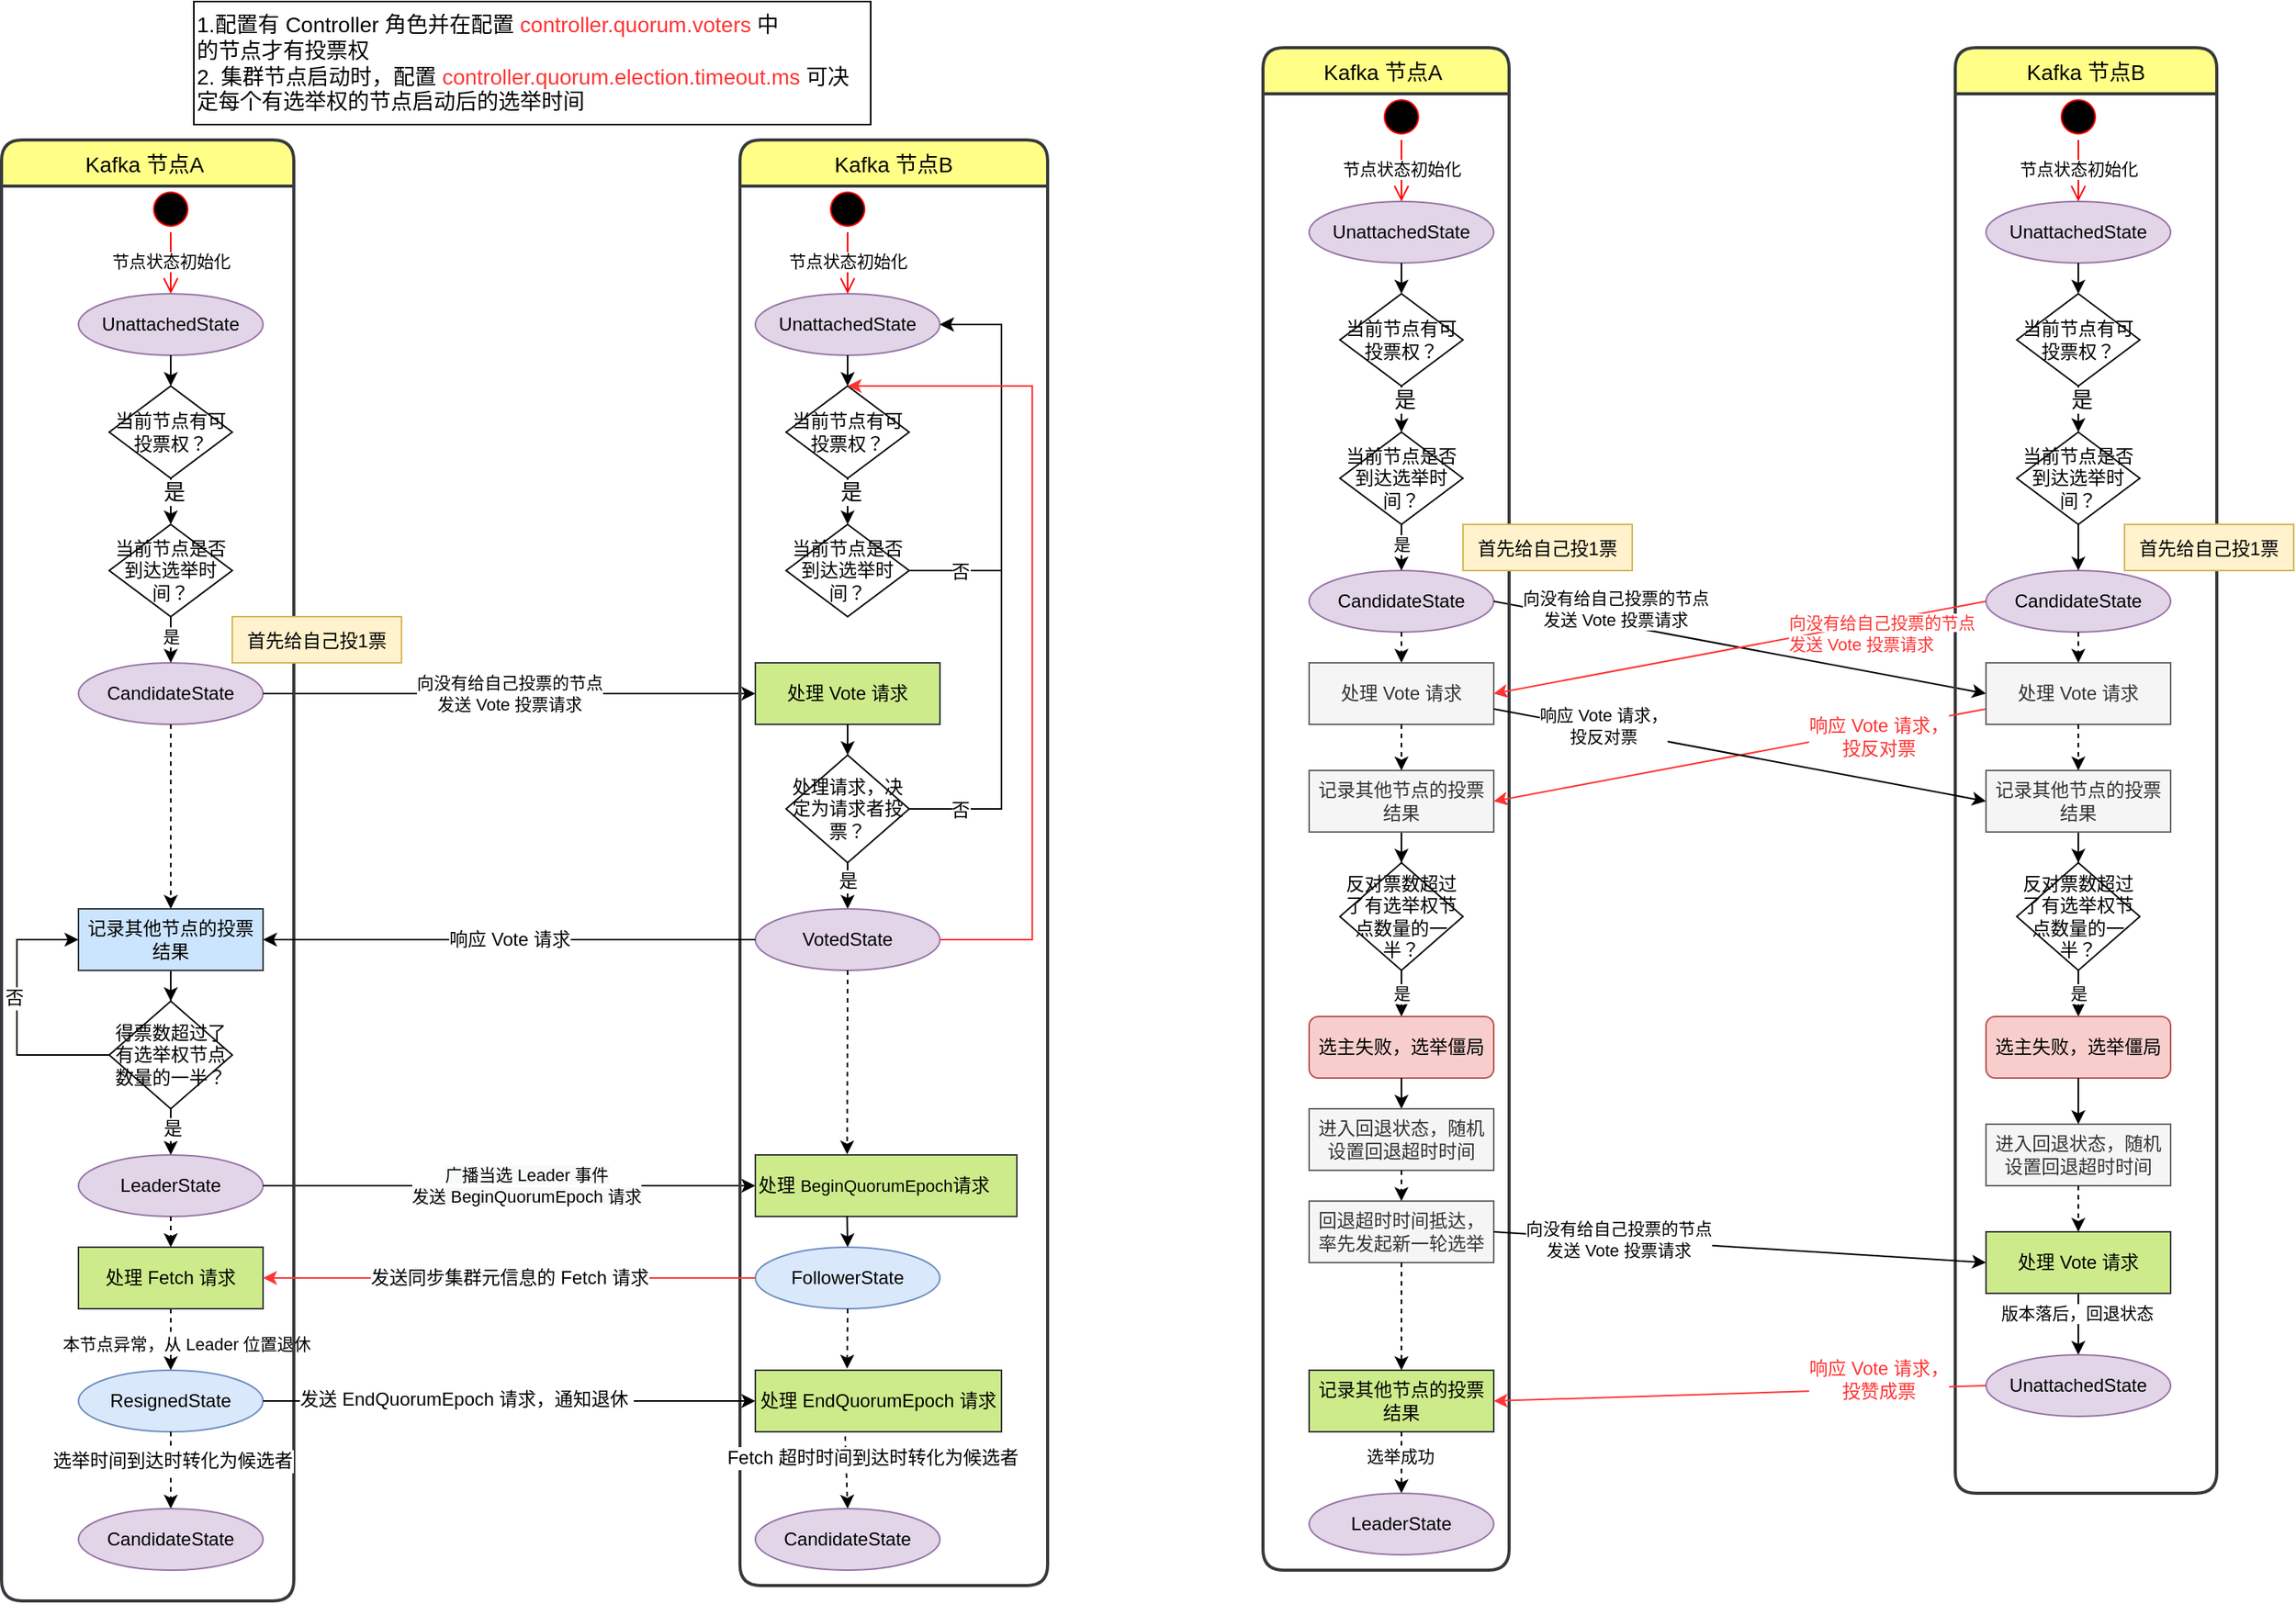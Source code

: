 <mxfile version="16.2.2" type="device"><diagram id="QY-BEr07iG2nazsXIPME" name="Page-1"><mxGraphModel dx="1261" dy="743" grid="1" gridSize="10" guides="1" tooltips="1" connect="1" arrows="1" fold="1" page="1" pageScale="1" pageWidth="850" pageHeight="1100" math="0" shadow="0"><root><mxCell id="0"/><mxCell id="1" parent="0"/><mxCell id="y7XaZ067I-FkFb02WVT1-1" value="UnattachedState" style="ellipse;whiteSpace=wrap;html=1;fillColor=#e1d5e7;strokeColor=#9673a6;" vertex="1" parent="1"><mxGeometry x="160" y="240" width="120" height="40" as="geometry"/></mxCell><mxCell id="y7XaZ067I-FkFb02WVT1-2" value="CandidateState&lt;br&gt;" style="ellipse;whiteSpace=wrap;html=1;fillColor=#e1d5e7;strokeColor=#9673a6;" vertex="1" parent="1"><mxGeometry x="160" y="480" width="120" height="40" as="geometry"/></mxCell><mxCell id="y7XaZ067I-FkFb02WVT1-4" value="当前节点有可投票权？" style="rhombus;whiteSpace=wrap;html=1;" vertex="1" parent="1"><mxGeometry x="180" y="300" width="80" height="60" as="geometry"/></mxCell><mxCell id="y7XaZ067I-FkFb02WVT1-5" value="" style="endArrow=classic;html=1;rounded=0;exitX=0.5;exitY=1;exitDx=0;exitDy=0;entryX=0.5;entryY=0;entryDx=0;entryDy=0;" edge="1" parent="1" source="y7XaZ067I-FkFb02WVT1-1" target="y7XaZ067I-FkFb02WVT1-4"><mxGeometry width="50" height="50" relative="1" as="geometry"><mxPoint x="280" y="410" as="sourcePoint"/><mxPoint x="225" y="320" as="targetPoint"/></mxGeometry></mxCell><mxCell id="y7XaZ067I-FkFb02WVT1-6" value="" style="endArrow=classic;html=1;rounded=0;exitX=0.5;exitY=1;exitDx=0;exitDy=0;entryX=0.5;entryY=0;entryDx=0;entryDy=0;" edge="1" parent="1" source="y7XaZ067I-FkFb02WVT1-42" target="y7XaZ067I-FkFb02WVT1-2"><mxGeometry width="50" height="50" relative="1" as="geometry"><mxPoint x="240" y="460" as="sourcePoint"/><mxPoint x="210" y="550" as="targetPoint"/></mxGeometry></mxCell><mxCell id="y7XaZ067I-FkFb02WVT1-7" value="是" style="edgeLabel;html=1;align=center;verticalAlign=middle;resizable=0;points=[];" vertex="1" connectable="0" parent="y7XaZ067I-FkFb02WVT1-6"><mxGeometry x="-0.12" y="4" relative="1" as="geometry"><mxPoint x="-4" as="offset"/></mxGeometry></mxCell><mxCell id="y7XaZ067I-FkFb02WVT1-13" value="向没有给自己投票的节点&lt;br&gt;发送 Vote 投票请求" style="endArrow=classic;html=1;rounded=0;exitX=1;exitY=0.5;exitDx=0;exitDy=0;entryX=0;entryY=0.5;entryDx=0;entryDy=0;" edge="1" parent="1" source="y7XaZ067I-FkFb02WVT1-2" target="y7XaZ067I-FkFb02WVT1-47"><mxGeometry width="50" height="50" relative="1" as="geometry"><mxPoint x="390" y="620" as="sourcePoint"/><mxPoint x="560" y="500" as="targetPoint"/></mxGeometry></mxCell><mxCell id="y7XaZ067I-FkFb02WVT1-22" value="" style="edgeStyle=orthogonalEdgeStyle;rounded=0;orthogonalLoop=1;jettySize=auto;html=1;" edge="1" parent="1" source="y7XaZ067I-FkFb02WVT1-15" target="y7XaZ067I-FkFb02WVT1-21"><mxGeometry relative="1" as="geometry"/></mxCell><mxCell id="y7XaZ067I-FkFb02WVT1-15" value="记录其他节点的投票结果" style="whiteSpace=wrap;html=1;fillColor=#cce5ff;strokeColor=#36393d;" vertex="1" parent="1"><mxGeometry x="160" y="640" width="120" height="40" as="geometry"/></mxCell><mxCell id="y7XaZ067I-FkFb02WVT1-20" value="处理请求，决定为请求者投票？" style="rhombus;whiteSpace=wrap;html=1;" vertex="1" parent="1"><mxGeometry x="620" y="540" width="80" height="70" as="geometry"/></mxCell><mxCell id="y7XaZ067I-FkFb02WVT1-24" value="" style="edgeStyle=orthogonalEdgeStyle;rounded=0;orthogonalLoop=1;jettySize=auto;html=1;" edge="1" parent="1" source="y7XaZ067I-FkFb02WVT1-21" target="y7XaZ067I-FkFb02WVT1-23"><mxGeometry relative="1" as="geometry"/></mxCell><mxCell id="y7XaZ067I-FkFb02WVT1-87" value="是" style="edgeLabel;html=1;align=center;verticalAlign=middle;resizable=0;points=[];fontSize=12;fontColor=#000000;" vertex="1" connectable="0" parent="y7XaZ067I-FkFb02WVT1-24"><mxGeometry x="-0.483" y="1" relative="1" as="geometry"><mxPoint as="offset"/></mxGeometry></mxCell><mxCell id="y7XaZ067I-FkFb02WVT1-21" value="得票数超过了有选举权节点数量的一半？" style="rhombus;whiteSpace=wrap;html=1;" vertex="1" parent="1"><mxGeometry x="180" y="700" width="80" height="70" as="geometry"/></mxCell><mxCell id="y7XaZ067I-FkFb02WVT1-23" value="LeaderState" style="ellipse;whiteSpace=wrap;html=1;fillColor=#e1d5e7;strokeColor=#9673a6;" vertex="1" parent="1"><mxGeometry x="160" y="800" width="120" height="40" as="geometry"/></mxCell><mxCell id="y7XaZ067I-FkFb02WVT1-28" value="" style="endArrow=classic;html=1;rounded=0;exitX=0.5;exitY=1;exitDx=0;exitDy=0;" edge="1" parent="1" source="y7XaZ067I-FkFb02WVT1-20" target="y7XaZ067I-FkFb02WVT1-29"><mxGeometry width="50" height="50" relative="1" as="geometry"><mxPoint x="560" y="760" as="sourcePoint"/><mxPoint x="615" y="670" as="targetPoint"/></mxGeometry></mxCell><mxCell id="y7XaZ067I-FkFb02WVT1-76" value="是" style="edgeLabel;html=1;align=center;verticalAlign=middle;resizable=0;points=[];fontSize=12;fontColor=#000000;" vertex="1" connectable="0" parent="y7XaZ067I-FkFb02WVT1-28"><mxGeometry x="-0.486" y="1" relative="1" as="geometry"><mxPoint x="-1" y="4" as="offset"/></mxGeometry></mxCell><mxCell id="y7XaZ067I-FkFb02WVT1-29" value="VotedState" style="ellipse;whiteSpace=wrap;html=1;fillColor=#e1d5e7;strokeColor=#9673a6;" vertex="1" parent="1"><mxGeometry x="600" y="640" width="120" height="40" as="geometry"/></mxCell><mxCell id="y7XaZ067I-FkFb02WVT1-30" value="" style="endArrow=classic;html=1;rounded=0;exitX=1;exitY=0.5;exitDx=0;exitDy=0;entryX=0;entryY=0.5;entryDx=0;entryDy=0;" edge="1" parent="1" source="y7XaZ067I-FkFb02WVT1-23" target="y7XaZ067I-FkFb02WVT1-83"><mxGeometry width="50" height="50" relative="1" as="geometry"><mxPoint x="430" y="870" as="sourcePoint"/><mxPoint x="570" y="820" as="targetPoint"/></mxGeometry></mxCell><mxCell id="y7XaZ067I-FkFb02WVT1-31" value="&lt;span style=&quot;background-color: rgb(248 , 249 , 250)&quot;&gt;广播当选 Leader 事件&lt;br&gt;发送 BeginQuorumEpoch 请求&lt;br&gt;&lt;/span&gt;" style="edgeLabel;html=1;align=center;verticalAlign=middle;resizable=0;points=[];" vertex="1" connectable="0" parent="y7XaZ067I-FkFb02WVT1-30"><mxGeometry x="0.183" y="-1" relative="1" as="geometry"><mxPoint x="-19" y="-1" as="offset"/></mxGeometry></mxCell><mxCell id="y7XaZ067I-FkFb02WVT1-32" value="FollowerState" style="ellipse;whiteSpace=wrap;html=1;fillColor=#dae8fc;strokeColor=#6c8ebf;" vertex="1" parent="1"><mxGeometry x="600" y="860" width="120" height="40" as="geometry"/></mxCell><mxCell id="y7XaZ067I-FkFb02WVT1-33" value="本节点异常，从 Leader 位置退休" style="endArrow=classic;html=1;rounded=0;entryX=0.5;entryY=0;entryDx=0;entryDy=0;exitX=0.5;exitY=1;exitDx=0;exitDy=0;dashed=1;" edge="1" parent="1" source="y7XaZ067I-FkFb02WVT1-86" target="y7XaZ067I-FkFb02WVT1-34"><mxGeometry x="0.143" y="10" width="50" height="50" relative="1" as="geometry"><mxPoint x="210" y="1020" as="sourcePoint"/><mxPoint x="194" y="1020" as="targetPoint"/><mxPoint as="offset"/></mxGeometry></mxCell><mxCell id="y7XaZ067I-FkFb02WVT1-34" value="ResignedState" style="ellipse;whiteSpace=wrap;html=1;fillColor=#dae8fc;strokeColor=#6c8ebf;" vertex="1" parent="1"><mxGeometry x="160" y="940" width="120" height="40" as="geometry"/></mxCell><mxCell id="y7XaZ067I-FkFb02WVT1-35" value="&lt;div&gt;&lt;span style=&quot;font-size: 14px&quot;&gt;1.&lt;/span&gt;&lt;span style=&quot;font-size: 14px&quot;&gt;配置有 Controller 角色并在配置&lt;font color=&quot;#ff3333&quot;&gt;&amp;nbsp;&lt;/font&gt;&lt;/span&gt;&lt;span style=&quot;font-size: 14px&quot;&gt;&lt;font color=&quot;#ff3333&quot;&gt;controller.quorum.voters&lt;/font&gt; 中&lt;/span&gt;&lt;/div&gt;&lt;font style=&quot;font-size: 14px&quot;&gt;的节点才有投票权&lt;br&gt;2. 集群节点启动时，配置&amp;nbsp;&lt;font color=&quot;#ff3333&quot; style=&quot;font-size: 14px&quot;&gt;controller.quorum.election.timeout.ms&lt;/font&gt;&amp;nbsp;可决定每个有选举权的节点启动后的选举时间&lt;/font&gt;" style="rounded=0;whiteSpace=wrap;html=1;align=left;" vertex="1" parent="1"><mxGeometry x="235" y="50" width="440" height="80" as="geometry"/></mxCell><mxCell id="y7XaZ067I-FkFb02WVT1-36" value="Kafka 节点A " style="swimlane;childLayout=stackLayout;horizontal=1;startSize=30;horizontalStack=0;rounded=1;fontSize=14;fontStyle=0;strokeWidth=2;resizeParent=0;resizeLast=1;shadow=0;dashed=0;align=center;verticalAlign=middle;fillColor=#ffff88;strokeColor=#36393d;" vertex="1" parent="1"><mxGeometry x="110" y="140" width="190" height="950" as="geometry"/></mxCell><mxCell id="y7XaZ067I-FkFb02WVT1-38" value="" style="ellipse;html=1;shape=startState;fillColor=#000000;strokeColor=#ff0000;fontColor=#FF3333;" vertex="1" parent="1"><mxGeometry x="205" y="170" width="30" height="30" as="geometry"/></mxCell><mxCell id="y7XaZ067I-FkFb02WVT1-39" value="" style="edgeStyle=orthogonalEdgeStyle;html=1;verticalAlign=bottom;endArrow=open;endSize=8;strokeColor=#ff0000;rounded=0;fontColor=#000000;entryX=0.5;entryY=0;entryDx=0;entryDy=0;" edge="1" source="y7XaZ067I-FkFb02WVT1-38" parent="1" target="y7XaZ067I-FkFb02WVT1-1"><mxGeometry relative="1" as="geometry"><mxPoint x="205" y="220" as="targetPoint"/></mxGeometry></mxCell><mxCell id="y7XaZ067I-FkFb02WVT1-40" value="&lt;font color=&quot;#000000&quot;&gt;节点状态初始化&lt;/font&gt;" style="edgeLabel;html=1;align=center;verticalAlign=middle;resizable=0;points=[];fontColor=#FF3333;" vertex="1" connectable="0" parent="y7XaZ067I-FkFb02WVT1-39"><mxGeometry x="-0.078" relative="1" as="geometry"><mxPoint as="offset"/></mxGeometry></mxCell><mxCell id="y7XaZ067I-FkFb02WVT1-42" value="当前节点是否到达选举时间？" style="rhombus;whiteSpace=wrap;html=1;" vertex="1" parent="1"><mxGeometry x="180" y="390" width="80" height="60" as="geometry"/></mxCell><mxCell id="y7XaZ067I-FkFb02WVT1-43" value="" style="endArrow=classic;html=1;rounded=0;fontSize=14;fontColor=#000000;exitX=0.5;exitY=1;exitDx=0;exitDy=0;entryX=0.5;entryY=0;entryDx=0;entryDy=0;" edge="1" parent="1" source="y7XaZ067I-FkFb02WVT1-4" target="y7XaZ067I-FkFb02WVT1-42"><mxGeometry width="50" height="50" relative="1" as="geometry"><mxPoint x="370" y="370" as="sourcePoint"/><mxPoint x="420" y="320" as="targetPoint"/></mxGeometry></mxCell><mxCell id="y7XaZ067I-FkFb02WVT1-44" value="是" style="edgeLabel;html=1;align=center;verticalAlign=middle;resizable=0;points=[];fontSize=14;fontColor=#000000;" vertex="1" connectable="0" parent="y7XaZ067I-FkFb02WVT1-43"><mxGeometry x="-0.415" y="2" relative="1" as="geometry"><mxPoint as="offset"/></mxGeometry></mxCell><mxCell id="y7XaZ067I-FkFb02WVT1-45" value="&lt;span style=&quot;font-size: 12px&quot;&gt;首先给自己投1票&lt;/span&gt;" style="rounded=0;whiteSpace=wrap;html=1;fontSize=14;fillColor=#fff2cc;strokeColor=#d6b656;" vertex="1" parent="1"><mxGeometry x="260" y="450" width="110" height="30" as="geometry"/></mxCell><mxCell id="y7XaZ067I-FkFb02WVT1-46" value="Kafka 节点B" style="swimlane;childLayout=stackLayout;horizontal=1;startSize=30;horizontalStack=0;rounded=1;fontSize=14;fontStyle=0;strokeWidth=2;resizeParent=0;resizeLast=1;shadow=0;dashed=0;align=center;verticalAlign=middle;fillColor=#ffff88;strokeColor=#36393d;" vertex="1" parent="1"><mxGeometry x="590" y="140" width="200" height="940" as="geometry"/></mxCell><mxCell id="y7XaZ067I-FkFb02WVT1-47" value="处理 Vote 请求" style="rounded=0;whiteSpace=wrap;html=1;fontSize=12;fillColor=#cdeb8b;strokeColor=#36393d;" vertex="1" parent="1"><mxGeometry x="600" y="480" width="120" height="40" as="geometry"/></mxCell><mxCell id="y7XaZ067I-FkFb02WVT1-64" value="UnattachedState" style="ellipse;whiteSpace=wrap;html=1;fillColor=#e1d5e7;strokeColor=#9673a6;" vertex="1" parent="1"><mxGeometry x="600" y="240" width="120" height="40" as="geometry"/></mxCell><mxCell id="y7XaZ067I-FkFb02WVT1-65" value="当前节点有可投票权？" style="rhombus;whiteSpace=wrap;html=1;" vertex="1" parent="1"><mxGeometry x="620" y="300" width="80" height="60" as="geometry"/></mxCell><mxCell id="y7XaZ067I-FkFb02WVT1-66" value="" style="endArrow=classic;html=1;rounded=0;exitX=0.5;exitY=1;exitDx=0;exitDy=0;entryX=0.5;entryY=0;entryDx=0;entryDy=0;" edge="1" parent="1" source="y7XaZ067I-FkFb02WVT1-64" target="y7XaZ067I-FkFb02WVT1-65"><mxGeometry width="50" height="50" relative="1" as="geometry"><mxPoint x="720" y="410" as="sourcePoint"/><mxPoint x="665" y="320" as="targetPoint"/></mxGeometry></mxCell><mxCell id="y7XaZ067I-FkFb02WVT1-67" value="" style="ellipse;html=1;shape=startState;fillColor=#000000;strokeColor=#ff0000;fontColor=#FF3333;" vertex="1" parent="1"><mxGeometry x="645" y="170" width="30" height="30" as="geometry"/></mxCell><mxCell id="y7XaZ067I-FkFb02WVT1-68" value="" style="edgeStyle=orthogonalEdgeStyle;html=1;verticalAlign=bottom;endArrow=open;endSize=8;strokeColor=#ff0000;rounded=0;fontColor=#000000;entryX=0.5;entryY=0;entryDx=0;entryDy=0;" edge="1" parent="1" source="y7XaZ067I-FkFb02WVT1-67" target="y7XaZ067I-FkFb02WVT1-64"><mxGeometry relative="1" as="geometry"><mxPoint x="645" y="220" as="targetPoint"/></mxGeometry></mxCell><mxCell id="y7XaZ067I-FkFb02WVT1-69" value="&lt;font color=&quot;#000000&quot;&gt;节点状态初始化&lt;/font&gt;" style="edgeLabel;html=1;align=center;verticalAlign=middle;resizable=0;points=[];fontColor=#FF3333;" vertex="1" connectable="0" parent="y7XaZ067I-FkFb02WVT1-68"><mxGeometry x="-0.078" relative="1" as="geometry"><mxPoint as="offset"/></mxGeometry></mxCell><mxCell id="y7XaZ067I-FkFb02WVT1-70" value="当前节点是否到达选举时间？" style="rhombus;whiteSpace=wrap;html=1;" vertex="1" parent="1"><mxGeometry x="620" y="390" width="80" height="60" as="geometry"/></mxCell><mxCell id="y7XaZ067I-FkFb02WVT1-71" value="" style="endArrow=classic;html=1;rounded=0;fontSize=14;fontColor=#000000;exitX=0.5;exitY=1;exitDx=0;exitDy=0;entryX=0.5;entryY=0;entryDx=0;entryDy=0;" edge="1" parent="1" source="y7XaZ067I-FkFb02WVT1-65" target="y7XaZ067I-FkFb02WVT1-70"><mxGeometry width="50" height="50" relative="1" as="geometry"><mxPoint x="810" y="370" as="sourcePoint"/><mxPoint x="860" y="320" as="targetPoint"/></mxGeometry></mxCell><mxCell id="y7XaZ067I-FkFb02WVT1-72" value="是" style="edgeLabel;html=1;align=center;verticalAlign=middle;resizable=0;points=[];fontSize=14;fontColor=#000000;" vertex="1" connectable="0" parent="y7XaZ067I-FkFb02WVT1-71"><mxGeometry x="-0.415" y="2" relative="1" as="geometry"><mxPoint as="offset"/></mxGeometry></mxCell><mxCell id="y7XaZ067I-FkFb02WVT1-73" value="" style="endArrow=classic;html=1;rounded=0;fontSize=12;fontColor=#000000;exitX=1;exitY=0.5;exitDx=0;exitDy=0;entryX=1;entryY=0.5;entryDx=0;entryDy=0;" edge="1" parent="1" source="y7XaZ067I-FkFb02WVT1-70" target="y7XaZ067I-FkFb02WVT1-64"><mxGeometry width="50" height="50" relative="1" as="geometry"><mxPoint x="850" y="440" as="sourcePoint"/><mxPoint x="900" y="390" as="targetPoint"/><Array as="points"><mxPoint x="760" y="420"/><mxPoint x="760" y="260"/></Array></mxGeometry></mxCell><mxCell id="y7XaZ067I-FkFb02WVT1-74" value="否" style="edgeLabel;html=1;align=center;verticalAlign=middle;resizable=0;points=[];fontSize=12;fontColor=#000000;" vertex="1" connectable="0" parent="y7XaZ067I-FkFb02WVT1-73"><mxGeometry x="-0.751" y="-1" relative="1" as="geometry"><mxPoint as="offset"/></mxGeometry></mxCell><mxCell id="y7XaZ067I-FkFb02WVT1-75" value="" style="endArrow=classic;html=1;rounded=0;fontSize=12;fontColor=#000000;exitX=0.5;exitY=1;exitDx=0;exitDy=0;entryX=0.5;entryY=0;entryDx=0;entryDy=0;" edge="1" parent="1" source="y7XaZ067I-FkFb02WVT1-47" target="y7XaZ067I-FkFb02WVT1-20"><mxGeometry width="50" height="50" relative="1" as="geometry"><mxPoint x="780" y="650" as="sourcePoint"/><mxPoint x="830" y="600" as="targetPoint"/></mxGeometry></mxCell><mxCell id="y7XaZ067I-FkFb02WVT1-77" value="" style="endArrow=classic;html=1;rounded=0;fontSize=12;fontColor=#000000;exitX=1;exitY=0.5;exitDx=0;exitDy=0;entryX=1;entryY=0.5;entryDx=0;entryDy=0;" edge="1" parent="1" source="y7XaZ067I-FkFb02WVT1-20" target="y7XaZ067I-FkFb02WVT1-64"><mxGeometry width="50" height="50" relative="1" as="geometry"><mxPoint x="770" y="620" as="sourcePoint"/><mxPoint x="820" y="570" as="targetPoint"/><Array as="points"><mxPoint x="760" y="575"/><mxPoint x="760" y="260"/></Array></mxGeometry></mxCell><mxCell id="y7XaZ067I-FkFb02WVT1-78" value="否" style="edgeLabel;html=1;align=center;verticalAlign=middle;resizable=0;points=[];fontSize=12;fontColor=#000000;" vertex="1" connectable="0" parent="y7XaZ067I-FkFb02WVT1-77"><mxGeometry x="-0.844" y="-1" relative="1" as="geometry"><mxPoint as="offset"/></mxGeometry></mxCell><mxCell id="y7XaZ067I-FkFb02WVT1-79" value="响应 Vote 请求" style="endArrow=classic;html=1;rounded=0;fontSize=12;fontColor=#000000;exitX=0;exitY=0.5;exitDx=0;exitDy=0;entryX=1;entryY=0.5;entryDx=0;entryDy=0;" edge="1" parent="1" source="y7XaZ067I-FkFb02WVT1-29" target="y7XaZ067I-FkFb02WVT1-15"><mxGeometry width="50" height="50" relative="1" as="geometry"><mxPoint x="350" y="650" as="sourcePoint"/><mxPoint x="400" y="600" as="targetPoint"/></mxGeometry></mxCell><mxCell id="y7XaZ067I-FkFb02WVT1-80" value="" style="endArrow=classic;html=1;rounded=0;fontSize=12;fontColor=#000000;exitX=0.5;exitY=1;exitDx=0;exitDy=0;entryX=0.5;entryY=0;entryDx=0;entryDy=0;dashed=1;" edge="1" parent="1" source="y7XaZ067I-FkFb02WVT1-2" target="y7XaZ067I-FkFb02WVT1-15"><mxGeometry width="50" height="50" relative="1" as="geometry"><mxPoint x="50" y="630" as="sourcePoint"/><mxPoint x="100" y="580" as="targetPoint"/></mxGeometry></mxCell><mxCell id="y7XaZ067I-FkFb02WVT1-81" value="" style="endArrow=classic;html=1;rounded=0;fontSize=12;fontColor=#000000;exitX=1;exitY=0.5;exitDx=0;exitDy=0;entryX=0.5;entryY=0;entryDx=0;entryDy=0;strokeColor=#FF3333;" edge="1" parent="1" source="y7XaZ067I-FkFb02WVT1-29" target="y7XaZ067I-FkFb02WVT1-65"><mxGeometry width="50" height="50" relative="1" as="geometry"><mxPoint x="770" y="710" as="sourcePoint"/><mxPoint x="820" y="660" as="targetPoint"/><Array as="points"><mxPoint x="780" y="660"/><mxPoint x="780" y="300"/></Array></mxGeometry></mxCell><mxCell id="y7XaZ067I-FkFb02WVT1-82" value="" style="endArrow=classic;html=1;rounded=0;fontSize=12;fontColor=#000000;strokeColor=#000000;exitX=0.5;exitY=1;exitDx=0;exitDy=0;dashed=1;entryX=0.351;entryY=-0.008;entryDx=0;entryDy=0;entryPerimeter=0;" edge="1" parent="1" source="y7XaZ067I-FkFb02WVT1-29" target="y7XaZ067I-FkFb02WVT1-83"><mxGeometry width="50" height="50" relative="1" as="geometry"><mxPoint x="810" y="800" as="sourcePoint"/><mxPoint x="660" y="790" as="targetPoint"/></mxGeometry></mxCell><mxCell id="y7XaZ067I-FkFb02WVT1-83" value="处理&amp;nbsp;&lt;span style=&quot;font-size: 11px&quot;&gt;BeginQuorumEpoch&lt;/span&gt;请求" style="rounded=0;whiteSpace=wrap;html=1;fontSize=12;fillColor=#cdeb8b;strokeColor=#36393d;align=left;" vertex="1" parent="1"><mxGeometry x="600" y="800" width="170" height="40" as="geometry"/></mxCell><mxCell id="y7XaZ067I-FkFb02WVT1-84" value="" style="endArrow=classic;html=1;rounded=0;fontSize=12;fontColor=#000000;strokeColor=#000000;exitX=0.351;exitY=0.992;exitDx=0;exitDy=0;exitPerimeter=0;" edge="1" parent="1" source="y7XaZ067I-FkFb02WVT1-83" target="y7XaZ067I-FkFb02WVT1-32"><mxGeometry width="50" height="50" relative="1" as="geometry"><mxPoint x="920" y="970" as="sourcePoint"/><mxPoint x="970" y="920" as="targetPoint"/></mxGeometry></mxCell><mxCell id="y7XaZ067I-FkFb02WVT1-86" value="处理 Fetch 请求" style="whiteSpace=wrap;html=1;fillColor=#cdeb8b;strokeColor=#36393d;" vertex="1" parent="1"><mxGeometry x="160" y="860" width="120" height="40" as="geometry"/></mxCell><mxCell id="y7XaZ067I-FkFb02WVT1-88" value="" style="endArrow=classic;html=1;rounded=0;fontSize=12;fontColor=#000000;strokeColor=#000000;exitX=0;exitY=0.5;exitDx=0;exitDy=0;entryX=0;entryY=0.5;entryDx=0;entryDy=0;" edge="1" parent="1" source="y7XaZ067I-FkFb02WVT1-21" target="y7XaZ067I-FkFb02WVT1-15"><mxGeometry width="50" height="50" relative="1" as="geometry"><mxPoint x="10" y="740" as="sourcePoint"/><mxPoint x="60" y="690" as="targetPoint"/><Array as="points"><mxPoint x="120" y="735"/><mxPoint x="120" y="660"/></Array></mxGeometry></mxCell><mxCell id="y7XaZ067I-FkFb02WVT1-89" value="否" style="edgeLabel;html=1;align=center;verticalAlign=middle;resizable=0;points=[];fontSize=12;fontColor=#000000;" vertex="1" connectable="0" parent="y7XaZ067I-FkFb02WVT1-88"><mxGeometry x="0.11" y="2" relative="1" as="geometry"><mxPoint as="offset"/></mxGeometry></mxCell><mxCell id="y7XaZ067I-FkFb02WVT1-90" value="" style="endArrow=classic;html=1;rounded=0;fontSize=12;fontColor=#000000;strokeColor=#000000;exitX=0.5;exitY=1;exitDx=0;exitDy=0;dashed=1;" edge="1" parent="1" source="y7XaZ067I-FkFb02WVT1-23" target="y7XaZ067I-FkFb02WVT1-86"><mxGeometry width="50" height="50" relative="1" as="geometry"><mxPoint x="360" y="1070" as="sourcePoint"/><mxPoint x="410" y="1020" as="targetPoint"/></mxGeometry></mxCell><mxCell id="y7XaZ067I-FkFb02WVT1-91" value="发送同步集群元信息的 Fetch 请求" style="endArrow=classic;html=1;rounded=0;fontSize=12;fontColor=#000000;strokeColor=#FF3333;exitX=0;exitY=0.5;exitDx=0;exitDy=0;entryX=1;entryY=0.5;entryDx=0;entryDy=0;" edge="1" parent="1" source="y7XaZ067I-FkFb02WVT1-32" target="y7XaZ067I-FkFb02WVT1-86"><mxGeometry width="50" height="50" relative="1" as="geometry"><mxPoint x="300" y="980" as="sourcePoint"/><mxPoint x="350" y="930" as="targetPoint"/></mxGeometry></mxCell><mxCell id="y7XaZ067I-FkFb02WVT1-92" value="" style="endArrow=classic;html=1;rounded=0;fontSize=12;fontColor=#000000;strokeColor=#000000;exitX=1;exitY=0.5;exitDx=0;exitDy=0;entryX=0;entryY=0.5;entryDx=0;entryDy=0;" edge="1" parent="1" source="y7XaZ067I-FkFb02WVT1-34" target="y7XaZ067I-FkFb02WVT1-93"><mxGeometry width="50" height="50" relative="1" as="geometry"><mxPoint x="510" y="1000" as="sourcePoint"/><mxPoint x="590" y="960" as="targetPoint"/></mxGeometry></mxCell><mxCell id="y7XaZ067I-FkFb02WVT1-94" value="发送&amp;nbsp;EndQuorumEpoch 请求，通知退休&amp;nbsp;" style="edgeLabel;html=1;align=center;verticalAlign=middle;resizable=0;points=[];fontSize=12;fontColor=#000000;" vertex="1" connectable="0" parent="y7XaZ067I-FkFb02WVT1-92"><mxGeometry x="-0.177" y="1" relative="1" as="geometry"><mxPoint as="offset"/></mxGeometry></mxCell><mxCell id="y7XaZ067I-FkFb02WVT1-93" value="处理 EndQuorumEpoch 请求" style="whiteSpace=wrap;html=1;fillColor=#cdeb8b;strokeColor=#36393d;" vertex="1" parent="1"><mxGeometry x="600" y="940" width="160" height="40" as="geometry"/></mxCell><mxCell id="y7XaZ067I-FkFb02WVT1-95" value="" style="endArrow=classic;html=1;rounded=0;fontSize=12;fontColor=#000000;strokeColor=#000000;exitX=0.5;exitY=1;exitDx=0;exitDy=0;entryX=0.373;entryY=-0.025;entryDx=0;entryDy=0;entryPerimeter=0;dashed=1;" edge="1" parent="1" source="y7XaZ067I-FkFb02WVT1-32" target="y7XaZ067I-FkFb02WVT1-93"><mxGeometry width="50" height="50" relative="1" as="geometry"><mxPoint x="820" y="980" as="sourcePoint"/><mxPoint x="870" y="930" as="targetPoint"/></mxGeometry></mxCell><mxCell id="y7XaZ067I-FkFb02WVT1-98" value="" style="endArrow=classic;html=1;rounded=0;dashed=1;fontSize=12;fontColor=#000000;strokeColor=#000000;exitX=0.5;exitY=1;exitDx=0;exitDy=0;entryX=0.5;entryY=0;entryDx=0;entryDy=0;entryPerimeter=0;" edge="1" parent="1" source="y7XaZ067I-FkFb02WVT1-34" target="y7XaZ067I-FkFb02WVT1-102"><mxGeometry width="50" height="50" relative="1" as="geometry"><mxPoint x="440" y="1080" as="sourcePoint"/><mxPoint x="220" y="1020" as="targetPoint"/></mxGeometry></mxCell><mxCell id="y7XaZ067I-FkFb02WVT1-99" value="选举时间到达时转化为候选者" style="edgeLabel;html=1;align=center;verticalAlign=middle;resizable=0;points=[];fontSize=12;fontColor=#000000;" vertex="1" connectable="0" parent="y7XaZ067I-FkFb02WVT1-98"><mxGeometry x="-0.25" y="1" relative="1" as="geometry"><mxPoint as="offset"/></mxGeometry></mxCell><mxCell id="y7XaZ067I-FkFb02WVT1-100" value="" style="endArrow=classic;html=1;rounded=0;dashed=1;fontSize=12;fontColor=#000000;strokeColor=#000000;exitX=0.365;exitY=1.075;exitDx=0;exitDy=0;exitPerimeter=0;entryX=0.5;entryY=0;entryDx=0;entryDy=0;" edge="1" parent="1" source="y7XaZ067I-FkFb02WVT1-93" target="y7XaZ067I-FkFb02WVT1-103"><mxGeometry width="50" height="50" relative="1" as="geometry"><mxPoint x="750" y="1090" as="sourcePoint"/><mxPoint x="658" y="1020" as="targetPoint"/></mxGeometry></mxCell><mxCell id="y7XaZ067I-FkFb02WVT1-101" value="Fetch 超时时间到达时转化为候选者" style="edgeLabel;html=1;align=center;verticalAlign=middle;resizable=0;points=[];fontSize=12;fontColor=#000000;" vertex="1" connectable="0" parent="y7XaZ067I-FkFb02WVT1-100"><mxGeometry x="-0.423" relative="1" as="geometry"><mxPoint x="17" as="offset"/></mxGeometry></mxCell><mxCell id="y7XaZ067I-FkFb02WVT1-102" value="CandidateState&lt;br&gt;" style="ellipse;whiteSpace=wrap;html=1;fillColor=#e1d5e7;strokeColor=#9673a6;" vertex="1" parent="1"><mxGeometry x="160" y="1030" width="120" height="40" as="geometry"/></mxCell><mxCell id="y7XaZ067I-FkFb02WVT1-103" value="CandidateState&lt;br&gt;" style="ellipse;whiteSpace=wrap;html=1;fillColor=#e1d5e7;strokeColor=#9673a6;" vertex="1" parent="1"><mxGeometry x="600" y="1030" width="120" height="40" as="geometry"/></mxCell><mxCell id="y7XaZ067I-FkFb02WVT1-105" value="UnattachedState" style="ellipse;whiteSpace=wrap;html=1;fillColor=#e1d5e7;strokeColor=#9673a6;" vertex="1" parent="1"><mxGeometry x="960" y="180" width="120" height="40" as="geometry"/></mxCell><mxCell id="y7XaZ067I-FkFb02WVT1-106" value="CandidateState&lt;br&gt;" style="ellipse;whiteSpace=wrap;html=1;fillColor=#e1d5e7;strokeColor=#9673a6;" vertex="1" parent="1"><mxGeometry x="960" y="420" width="120" height="40" as="geometry"/></mxCell><mxCell id="y7XaZ067I-FkFb02WVT1-107" value="当前节点有可投票权？" style="rhombus;whiteSpace=wrap;html=1;" vertex="1" parent="1"><mxGeometry x="980" y="240" width="80" height="60" as="geometry"/></mxCell><mxCell id="y7XaZ067I-FkFb02WVT1-108" value="" style="endArrow=classic;html=1;rounded=0;exitX=0.5;exitY=1;exitDx=0;exitDy=0;entryX=0.5;entryY=0;entryDx=0;entryDy=0;" edge="1" parent="1" source="y7XaZ067I-FkFb02WVT1-105" target="y7XaZ067I-FkFb02WVT1-107"><mxGeometry width="50" height="50" relative="1" as="geometry"><mxPoint x="1080" y="350" as="sourcePoint"/><mxPoint x="1025" y="260" as="targetPoint"/></mxGeometry></mxCell><mxCell id="y7XaZ067I-FkFb02WVT1-109" value="" style="endArrow=classic;html=1;rounded=0;exitX=0.5;exitY=1;exitDx=0;exitDy=0;entryX=0.5;entryY=0;entryDx=0;entryDy=0;" edge="1" parent="1" source="y7XaZ067I-FkFb02WVT1-120" target="y7XaZ067I-FkFb02WVT1-106"><mxGeometry width="50" height="50" relative="1" as="geometry"><mxPoint x="1040" y="400" as="sourcePoint"/><mxPoint x="1010" y="490" as="targetPoint"/></mxGeometry></mxCell><mxCell id="y7XaZ067I-FkFb02WVT1-110" value="是" style="edgeLabel;html=1;align=center;verticalAlign=middle;resizable=0;points=[];" vertex="1" connectable="0" parent="y7XaZ067I-FkFb02WVT1-109"><mxGeometry x="-0.12" y="4" relative="1" as="geometry"><mxPoint x="-4" as="offset"/></mxGeometry></mxCell><mxCell id="y7XaZ067I-FkFb02WVT1-111" value="向没有给自己投票的节点&lt;br&gt;发送 Vote 投票请求" style="endArrow=classic;html=1;rounded=0;exitX=1;exitY=0.5;exitDx=0;exitDy=0;entryX=0;entryY=0.5;entryDx=0;entryDy=0;" edge="1" parent="1" source="y7XaZ067I-FkFb02WVT1-106" target="y7XaZ067I-FkFb02WVT1-139"><mxGeometry x="-0.515" y="10" width="50" height="50" relative="1" as="geometry"><mxPoint x="1190" y="560" as="sourcePoint"/><mxPoint x="1410" y="510" as="targetPoint"/><mxPoint as="offset"/></mxGeometry></mxCell><mxCell id="y7XaZ067I-FkFb02WVT1-112" value="" style="edgeStyle=orthogonalEdgeStyle;rounded=0;orthogonalLoop=1;jettySize=auto;html=1;" edge="1" parent="1" source="y7XaZ067I-FkFb02WVT1-113" target="y7XaZ067I-FkFb02WVT1-115"><mxGeometry relative="1" as="geometry"/></mxCell><mxCell id="y7XaZ067I-FkFb02WVT1-113" value="记录其他节点的投票结果" style="whiteSpace=wrap;html=1;fillColor=#f5f5f5;strokeColor=#666666;fontColor=#333333;" vertex="1" parent="1"><mxGeometry x="960" y="550" width="120" height="40" as="geometry"/></mxCell><mxCell id="y7XaZ067I-FkFb02WVT1-114" value="是" style="edgeStyle=orthogonalEdgeStyle;rounded=0;orthogonalLoop=1;jettySize=auto;html=1;entryX=0.5;entryY=0;entryDx=0;entryDy=0;" edge="1" parent="1" source="y7XaZ067I-FkFb02WVT1-115" target="y7XaZ067I-FkFb02WVT1-152"><mxGeometry relative="1" as="geometry"><mxPoint x="1020" y="710" as="targetPoint"/></mxGeometry></mxCell><mxCell id="y7XaZ067I-FkFb02WVT1-115" value="反对票数超过了有选举权节点数量的一半？" style="rhombus;whiteSpace=wrap;html=1;" vertex="1" parent="1"><mxGeometry x="980" y="610" width="80" height="70" as="geometry"/></mxCell><mxCell id="y7XaZ067I-FkFb02WVT1-116" value="Kafka 节点A " style="swimlane;childLayout=stackLayout;horizontal=1;startSize=30;horizontalStack=0;rounded=1;fontSize=14;fontStyle=0;strokeWidth=2;resizeParent=0;resizeLast=1;shadow=0;dashed=0;align=center;verticalAlign=middle;fillColor=#ffff88;strokeColor=#36393d;" vertex="1" parent="1"><mxGeometry x="930" y="80" width="160" height="990" as="geometry"/></mxCell><mxCell id="y7XaZ067I-FkFb02WVT1-117" value="" style="ellipse;html=1;shape=startState;fillColor=#000000;strokeColor=#ff0000;fontColor=#FF3333;" vertex="1" parent="1"><mxGeometry x="1005" y="110" width="30" height="30" as="geometry"/></mxCell><mxCell id="y7XaZ067I-FkFb02WVT1-118" value="" style="edgeStyle=orthogonalEdgeStyle;html=1;verticalAlign=bottom;endArrow=open;endSize=8;strokeColor=#ff0000;rounded=0;fontColor=#000000;entryX=0.5;entryY=0;entryDx=0;entryDy=0;" edge="1" parent="1" source="y7XaZ067I-FkFb02WVT1-117" target="y7XaZ067I-FkFb02WVT1-105"><mxGeometry relative="1" as="geometry"><mxPoint x="1005" y="160" as="targetPoint"/></mxGeometry></mxCell><mxCell id="y7XaZ067I-FkFb02WVT1-119" value="&lt;font color=&quot;#000000&quot;&gt;节点状态初始化&lt;/font&gt;" style="edgeLabel;html=1;align=center;verticalAlign=middle;resizable=0;points=[];fontColor=#FF3333;" vertex="1" connectable="0" parent="y7XaZ067I-FkFb02WVT1-118"><mxGeometry x="-0.078" relative="1" as="geometry"><mxPoint as="offset"/></mxGeometry></mxCell><mxCell id="y7XaZ067I-FkFb02WVT1-120" value="当前节点是否到达选举时间？" style="rhombus;whiteSpace=wrap;html=1;" vertex="1" parent="1"><mxGeometry x="980" y="330" width="80" height="60" as="geometry"/></mxCell><mxCell id="y7XaZ067I-FkFb02WVT1-121" value="" style="endArrow=classic;html=1;rounded=0;fontSize=14;fontColor=#000000;exitX=0.5;exitY=1;exitDx=0;exitDy=0;entryX=0.5;entryY=0;entryDx=0;entryDy=0;" edge="1" parent="1" source="y7XaZ067I-FkFb02WVT1-107" target="y7XaZ067I-FkFb02WVT1-120"><mxGeometry width="50" height="50" relative="1" as="geometry"><mxPoint x="1170" y="310" as="sourcePoint"/><mxPoint x="1220" y="260" as="targetPoint"/></mxGeometry></mxCell><mxCell id="y7XaZ067I-FkFb02WVT1-122" value="是" style="edgeLabel;html=1;align=center;verticalAlign=middle;resizable=0;points=[];fontSize=14;fontColor=#000000;" vertex="1" connectable="0" parent="y7XaZ067I-FkFb02WVT1-121"><mxGeometry x="-0.415" y="2" relative="1" as="geometry"><mxPoint as="offset"/></mxGeometry></mxCell><mxCell id="y7XaZ067I-FkFb02WVT1-123" value="&lt;span style=&quot;font-size: 12px&quot;&gt;首先给自己投1票&lt;/span&gt;" style="rounded=0;whiteSpace=wrap;html=1;fontSize=14;fillColor=#fff2cc;strokeColor=#d6b656;" vertex="1" parent="1"><mxGeometry x="1060" y="390" width="110" height="30" as="geometry"/></mxCell><mxCell id="y7XaZ067I-FkFb02WVT1-124" value="Kafka 节点B" style="swimlane;childLayout=stackLayout;horizontal=1;startSize=30;horizontalStack=0;rounded=1;fontSize=14;fontStyle=0;strokeWidth=2;resizeParent=0;resizeLast=1;shadow=0;dashed=0;align=center;verticalAlign=middle;fillColor=#ffff88;strokeColor=#36393d;" vertex="1" parent="1"><mxGeometry x="1380" y="80" width="170" height="940" as="geometry"/></mxCell><mxCell id="y7XaZ067I-FkFb02WVT1-125" value="UnattachedState" style="ellipse;whiteSpace=wrap;html=1;fillColor=#e1d5e7;strokeColor=#9673a6;" vertex="1" parent="1"><mxGeometry x="1400" y="180" width="120" height="40" as="geometry"/></mxCell><mxCell id="y7XaZ067I-FkFb02WVT1-126" value="当前节点有可投票权？" style="rhombus;whiteSpace=wrap;html=1;" vertex="1" parent="1"><mxGeometry x="1420" y="240" width="80" height="60" as="geometry"/></mxCell><mxCell id="y7XaZ067I-FkFb02WVT1-127" value="" style="endArrow=classic;html=1;rounded=0;exitX=0.5;exitY=1;exitDx=0;exitDy=0;entryX=0.5;entryY=0;entryDx=0;entryDy=0;" edge="1" parent="1" source="y7XaZ067I-FkFb02WVT1-125" target="y7XaZ067I-FkFb02WVT1-126"><mxGeometry width="50" height="50" relative="1" as="geometry"><mxPoint x="1520" y="350" as="sourcePoint"/><mxPoint x="1465" y="260" as="targetPoint"/></mxGeometry></mxCell><mxCell id="y7XaZ067I-FkFb02WVT1-128" value="" style="ellipse;html=1;shape=startState;fillColor=#000000;strokeColor=#ff0000;fontColor=#FF3333;" vertex="1" parent="1"><mxGeometry x="1445" y="110" width="30" height="30" as="geometry"/></mxCell><mxCell id="y7XaZ067I-FkFb02WVT1-129" value="" style="edgeStyle=orthogonalEdgeStyle;html=1;verticalAlign=bottom;endArrow=open;endSize=8;strokeColor=#ff0000;rounded=0;fontColor=#000000;entryX=0.5;entryY=0;entryDx=0;entryDy=0;" edge="1" parent="1" source="y7XaZ067I-FkFb02WVT1-128" target="y7XaZ067I-FkFb02WVT1-125"><mxGeometry relative="1" as="geometry"><mxPoint x="1445" y="160" as="targetPoint"/></mxGeometry></mxCell><mxCell id="y7XaZ067I-FkFb02WVT1-130" value="&lt;font color=&quot;#000000&quot;&gt;节点状态初始化&lt;/font&gt;" style="edgeLabel;html=1;align=center;verticalAlign=middle;resizable=0;points=[];fontColor=#FF3333;" vertex="1" connectable="0" parent="y7XaZ067I-FkFb02WVT1-129"><mxGeometry x="-0.078" relative="1" as="geometry"><mxPoint as="offset"/></mxGeometry></mxCell><mxCell id="y7XaZ067I-FkFb02WVT1-131" value="当前节点是否到达选举时间？" style="rhombus;whiteSpace=wrap;html=1;" vertex="1" parent="1"><mxGeometry x="1420" y="330" width="80" height="60" as="geometry"/></mxCell><mxCell id="y7XaZ067I-FkFb02WVT1-132" value="" style="endArrow=classic;html=1;rounded=0;fontSize=14;fontColor=#000000;exitX=0.5;exitY=1;exitDx=0;exitDy=0;entryX=0.5;entryY=0;entryDx=0;entryDy=0;" edge="1" parent="1" source="y7XaZ067I-FkFb02WVT1-126" target="y7XaZ067I-FkFb02WVT1-131"><mxGeometry width="50" height="50" relative="1" as="geometry"><mxPoint x="1610" y="310" as="sourcePoint"/><mxPoint x="1660" y="260" as="targetPoint"/></mxGeometry></mxCell><mxCell id="y7XaZ067I-FkFb02WVT1-133" value="是" style="edgeLabel;html=1;align=center;verticalAlign=middle;resizable=0;points=[];fontSize=14;fontColor=#000000;" vertex="1" connectable="0" parent="y7XaZ067I-FkFb02WVT1-132"><mxGeometry x="-0.415" y="2" relative="1" as="geometry"><mxPoint as="offset"/></mxGeometry></mxCell><mxCell id="y7XaZ067I-FkFb02WVT1-134" value="响应 Vote 请求，&lt;br&gt;投反对票" style="endArrow=classic;html=1;rounded=0;fontSize=12;fontColor=#FF3333;exitX=0;exitY=0.75;exitDx=0;exitDy=0;entryX=1;entryY=0.5;entryDx=0;entryDy=0;strokeColor=#FF3333;" edge="1" parent="1" source="y7XaZ067I-FkFb02WVT1-139" target="y7XaZ067I-FkFb02WVT1-113"><mxGeometry x="-0.556" y="5" width="50" height="50" relative="1" as="geometry"><mxPoint x="1400" y="600" as="sourcePoint"/><mxPoint x="1200" y="540" as="targetPoint"/><mxPoint as="offset"/></mxGeometry></mxCell><mxCell id="y7XaZ067I-FkFb02WVT1-135" value="" style="endArrow=classic;html=1;rounded=0;fontSize=12;fontColor=#000000;exitX=0.5;exitY=1;exitDx=0;exitDy=0;dashed=1;entryX=0.5;entryY=0;entryDx=0;entryDy=0;" edge="1" parent="1" source="y7XaZ067I-FkFb02WVT1-106" target="y7XaZ067I-FkFb02WVT1-140"><mxGeometry width="50" height="50" relative="1" as="geometry"><mxPoint x="850" y="570" as="sourcePoint"/><mxPoint x="1020" y="500" as="targetPoint"/></mxGeometry></mxCell><mxCell id="y7XaZ067I-FkFb02WVT1-136" value="&lt;span style=&quot;font-size: 12px&quot;&gt;首先给自己投1票&lt;/span&gt;" style="rounded=0;whiteSpace=wrap;html=1;fontSize=14;fillColor=#fff2cc;strokeColor=#d6b656;" vertex="1" parent="1"><mxGeometry x="1490" y="390" width="110" height="30" as="geometry"/></mxCell><mxCell id="y7XaZ067I-FkFb02WVT1-137" value="CandidateState&lt;br&gt;" style="ellipse;whiteSpace=wrap;html=1;fillColor=#e1d5e7;strokeColor=#9673a6;" vertex="1" parent="1"><mxGeometry x="1400" y="420" width="120" height="40" as="geometry"/></mxCell><mxCell id="y7XaZ067I-FkFb02WVT1-138" value="" style="endArrow=classic;html=1;rounded=0;exitX=0.5;exitY=1;exitDx=0;exitDy=0;entryX=0.5;entryY=0;entryDx=0;entryDy=0;" edge="1" parent="1" source="y7XaZ067I-FkFb02WVT1-131" target="y7XaZ067I-FkFb02WVT1-137"><mxGeometry width="50" height="50" relative="1" as="geometry"><mxPoint x="1490" y="540" as="sourcePoint"/><mxPoint x="1540" y="490" as="targetPoint"/></mxGeometry></mxCell><mxCell id="y7XaZ067I-FkFb02WVT1-139" value="处理 Vote 请求" style="rounded=0;whiteSpace=wrap;html=1;fontSize=12;fillColor=#f5f5f5;strokeColor=#666666;fontColor=#333333;" vertex="1" parent="1"><mxGeometry x="1400" y="480" width="120" height="40" as="geometry"/></mxCell><mxCell id="y7XaZ067I-FkFb02WVT1-140" value="处理 Vote 请求" style="rounded=0;whiteSpace=wrap;html=1;fontSize=12;fillColor=#f5f5f5;strokeColor=#666666;fontColor=#333333;" vertex="1" parent="1"><mxGeometry x="960" y="480" width="120" height="40" as="geometry"/></mxCell><mxCell id="y7XaZ067I-FkFb02WVT1-141" value="" style="endArrow=classic;html=1;rounded=0;exitX=0.5;exitY=1;exitDx=0;exitDy=0;dashed=1;" edge="1" parent="1" source="y7XaZ067I-FkFb02WVT1-137" target="y7XaZ067I-FkFb02WVT1-139"><mxGeometry width="50" height="50" relative="1" as="geometry"><mxPoint x="1560" y="630" as="sourcePoint"/><mxPoint x="1610" y="580" as="targetPoint"/></mxGeometry></mxCell><mxCell id="y7XaZ067I-FkFb02WVT1-142" value="" style="endArrow=classic;html=1;rounded=0;exitX=0;exitY=0.5;exitDx=0;exitDy=0;entryX=1;entryY=0.5;entryDx=0;entryDy=0;strokeColor=#FF3333;" edge="1" parent="1" source="y7XaZ067I-FkFb02WVT1-137" target="y7XaZ067I-FkFb02WVT1-140"><mxGeometry width="50" height="50" relative="1" as="geometry"><mxPoint x="1180" y="560" as="sourcePoint"/><mxPoint x="1230" y="510" as="targetPoint"/></mxGeometry></mxCell><mxCell id="y7XaZ067I-FkFb02WVT1-143" value="&lt;meta charset=&quot;utf-8&quot;&gt;&lt;span style=&quot;font-family: helvetica; font-size: 11px; font-style: normal; font-weight: 400; letter-spacing: normal; text-align: center; text-indent: 0px; text-transform: none; word-spacing: 0px; background-color: rgb(255, 255, 255); display: inline; float: none;&quot;&gt;向没有给自己投票的节点&lt;/span&gt;&lt;br style=&quot;font-family: helvetica; font-size: 11px; font-style: normal; font-weight: 400; letter-spacing: normal; text-align: center; text-indent: 0px; text-transform: none; word-spacing: 0px;&quot;&gt;&lt;span style=&quot;font-family: helvetica; font-size: 11px; font-style: normal; font-weight: 400; letter-spacing: normal; text-align: center; text-indent: 0px; text-transform: none; word-spacing: 0px; background-color: rgb(255, 255, 255); display: inline; float: none;&quot;&gt;发送 Vote 投票请求&lt;/span&gt;" style="text;whiteSpace=wrap;html=1;fontColor=#FF3333;" vertex="1" parent="1"><mxGeometry x="1270" y="440" width="160" height="40" as="geometry"/></mxCell><mxCell id="y7XaZ067I-FkFb02WVT1-144" value="" style="edgeStyle=orthogonalEdgeStyle;rounded=0;orthogonalLoop=1;jettySize=auto;html=1;" edge="1" parent="1" source="y7XaZ067I-FkFb02WVT1-145" target="y7XaZ067I-FkFb02WVT1-147"><mxGeometry relative="1" as="geometry"/></mxCell><mxCell id="y7XaZ067I-FkFb02WVT1-145" value="记录其他节点的投票结果" style="whiteSpace=wrap;html=1;fillColor=#f5f5f5;strokeColor=#666666;fontColor=#333333;" vertex="1" parent="1"><mxGeometry x="1400" y="550" width="120" height="40" as="geometry"/></mxCell><mxCell id="y7XaZ067I-FkFb02WVT1-146" value="是" style="edgeStyle=orthogonalEdgeStyle;rounded=0;orthogonalLoop=1;jettySize=auto;html=1;entryX=0.5;entryY=0;entryDx=0;entryDy=0;" edge="1" parent="1" source="y7XaZ067I-FkFb02WVT1-147" target="y7XaZ067I-FkFb02WVT1-153"><mxGeometry relative="1" as="geometry"><mxPoint x="1460" y="710" as="targetPoint"/></mxGeometry></mxCell><mxCell id="y7XaZ067I-FkFb02WVT1-147" value="反对票数超过了有选举权节点数量的一半？" style="rhombus;whiteSpace=wrap;html=1;" vertex="1" parent="1"><mxGeometry x="1420" y="610" width="80" height="70" as="geometry"/></mxCell><mxCell id="y7XaZ067I-FkFb02WVT1-148" value="" style="endArrow=classic;html=1;rounded=0;fontColor=#FF3333;strokeColor=#000000;exitX=1;exitY=0.75;exitDx=0;exitDy=0;entryX=0;entryY=0.5;entryDx=0;entryDy=0;" edge="1" parent="1" source="y7XaZ067I-FkFb02WVT1-140" target="y7XaZ067I-FkFb02WVT1-145"><mxGeometry width="50" height="50" relative="1" as="geometry"><mxPoint x="1250" y="660" as="sourcePoint"/><mxPoint x="1300" y="610" as="targetPoint"/></mxGeometry></mxCell><mxCell id="y7XaZ067I-FkFb02WVT1-149" value="响应 Vote 请求，&lt;br&gt;投反对票" style="edgeLabel;html=1;align=center;verticalAlign=middle;resizable=0;points=[];fontColor=#000000;" vertex="1" connectable="0" parent="y7XaZ067I-FkFb02WVT1-148"><mxGeometry x="-0.56" y="2" relative="1" as="geometry"><mxPoint as="offset"/></mxGeometry></mxCell><mxCell id="y7XaZ067I-FkFb02WVT1-150" value="" style="endArrow=classic;html=1;rounded=0;fontColor=#000000;strokeColor=#000000;exitX=0.5;exitY=1;exitDx=0;exitDy=0;dashed=1;" edge="1" parent="1" source="y7XaZ067I-FkFb02WVT1-140" target="y7XaZ067I-FkFb02WVT1-113"><mxGeometry width="50" height="50" relative="1" as="geometry"><mxPoint x="1140" y="760" as="sourcePoint"/><mxPoint x="1190" y="710" as="targetPoint"/></mxGeometry></mxCell><mxCell id="y7XaZ067I-FkFb02WVT1-151" value="" style="endArrow=classic;html=1;rounded=0;dashed=1;fontColor=#000000;strokeColor=#000000;exitX=0.5;exitY=1;exitDx=0;exitDy=0;entryX=0.5;entryY=0;entryDx=0;entryDy=0;" edge="1" parent="1" source="y7XaZ067I-FkFb02WVT1-139" target="y7XaZ067I-FkFb02WVT1-145"><mxGeometry width="50" height="50" relative="1" as="geometry"><mxPoint x="1560" y="670" as="sourcePoint"/><mxPoint x="1610" y="620" as="targetPoint"/></mxGeometry></mxCell><mxCell id="y7XaZ067I-FkFb02WVT1-152" value="选主失败，选举僵局" style="rounded=1;whiteSpace=wrap;html=1;fillColor=#f8cecc;strokeColor=#b85450;" vertex="1" parent="1"><mxGeometry x="960" y="710" width="120" height="40" as="geometry"/></mxCell><mxCell id="y7XaZ067I-FkFb02WVT1-153" value="选主失败，选举僵局" style="rounded=1;whiteSpace=wrap;html=1;fillColor=#f8cecc;strokeColor=#b85450;" vertex="1" parent="1"><mxGeometry x="1400" y="710" width="120" height="40" as="geometry"/></mxCell><mxCell id="y7XaZ067I-FkFb02WVT1-154" value="" style="endArrow=classic;html=1;rounded=0;fontColor=#000000;strokeColor=#000000;exitX=0.5;exitY=1;exitDx=0;exitDy=0;entryX=0.5;entryY=0;entryDx=0;entryDy=0;" edge="1" parent="1" source="y7XaZ067I-FkFb02WVT1-152" target="y7XaZ067I-FkFb02WVT1-155"><mxGeometry width="50" height="50" relative="1" as="geometry"><mxPoint x="1010" y="830" as="sourcePoint"/><mxPoint x="1020" y="780" as="targetPoint"/></mxGeometry></mxCell><mxCell id="y7XaZ067I-FkFb02WVT1-155" value="进入回退状态，随机设置回退超时时间" style="rounded=0;whiteSpace=wrap;html=1;fillColor=#f5f5f5;strokeColor=#666666;fontColor=#333333;" vertex="1" parent="1"><mxGeometry x="960" y="770" width="120" height="40" as="geometry"/></mxCell><mxCell id="y7XaZ067I-FkFb02WVT1-156" value="进入回退状态，随机设置回退超时时间" style="rounded=0;whiteSpace=wrap;html=1;fillColor=#f5f5f5;strokeColor=#666666;fontColor=#333333;" vertex="1" parent="1"><mxGeometry x="1400" y="780" width="120" height="40" as="geometry"/></mxCell><mxCell id="y7XaZ067I-FkFb02WVT1-157" value="" style="endArrow=classic;html=1;rounded=0;fontColor=#000000;strokeColor=#000000;exitX=0.5;exitY=1;exitDx=0;exitDy=0;entryX=0.5;entryY=0;entryDx=0;entryDy=0;" edge="1" parent="1" source="y7XaZ067I-FkFb02WVT1-153" target="y7XaZ067I-FkFb02WVT1-156"><mxGeometry width="50" height="50" relative="1" as="geometry"><mxPoint x="1280" y="810" as="sourcePoint"/><mxPoint x="1330" y="760" as="targetPoint"/></mxGeometry></mxCell><mxCell id="y7XaZ067I-FkFb02WVT1-158" value="回退超时时间抵达，率先发起新一轮选举" style="rounded=0;whiteSpace=wrap;html=1;fillColor=#f5f5f5;strokeColor=#666666;fontColor=#333333;" vertex="1" parent="1"><mxGeometry x="960" y="830" width="120" height="40" as="geometry"/></mxCell><mxCell id="y7XaZ067I-FkFb02WVT1-159" value="" style="endArrow=classic;html=1;rounded=0;fontColor=#000000;strokeColor=#000000;exitX=0.5;exitY=1;exitDx=0;exitDy=0;entryX=0.5;entryY=0;entryDx=0;entryDy=0;dashed=1;" edge="1" parent="1" source="y7XaZ067I-FkFb02WVT1-155" target="y7XaZ067I-FkFb02WVT1-158"><mxGeometry width="50" height="50" relative="1" as="geometry"><mxPoint x="1150" y="930" as="sourcePoint"/><mxPoint x="1200" y="880" as="targetPoint"/></mxGeometry></mxCell><mxCell id="y7XaZ067I-FkFb02WVT1-160" value="" style="endArrow=classic;html=1;rounded=0;fontColor=#000000;strokeColor=#000000;exitX=1;exitY=0.5;exitDx=0;exitDy=0;entryX=0;entryY=0.5;entryDx=0;entryDy=0;" edge="1" parent="1" source="y7XaZ067I-FkFb02WVT1-158" target="y7XaZ067I-FkFb02WVT1-164"><mxGeometry width="50" height="50" relative="1" as="geometry"><mxPoint x="1210" y="910" as="sourcePoint"/><mxPoint x="1400" y="870" as="targetPoint"/></mxGeometry></mxCell><mxCell id="y7XaZ067I-FkFb02WVT1-161" value="向没有给自己投票的节点&lt;br&gt;发送 Vote 投票请求" style="edgeLabel;html=1;align=center;verticalAlign=middle;resizable=0;points=[];fontColor=#000000;" vertex="1" connectable="0" parent="y7XaZ067I-FkFb02WVT1-160"><mxGeometry x="-0.68" y="-2" relative="1" as="geometry"><mxPoint x="29" as="offset"/></mxGeometry></mxCell><mxCell id="y7XaZ067I-FkFb02WVT1-162" value="" style="edgeStyle=orthogonalEdgeStyle;rounded=0;orthogonalLoop=1;jettySize=auto;html=1;fontColor=#000000;strokeColor=#000000;" edge="1" parent="1" source="y7XaZ067I-FkFb02WVT1-164" target="y7XaZ067I-FkFb02WVT1-165"><mxGeometry relative="1" as="geometry"/></mxCell><mxCell id="y7XaZ067I-FkFb02WVT1-163" value="版本落后，回退状态" style="edgeLabel;html=1;align=center;verticalAlign=middle;resizable=0;points=[];fontColor=#000000;" vertex="1" connectable="0" parent="y7XaZ067I-FkFb02WVT1-162"><mxGeometry x="-0.35" y="-1" relative="1" as="geometry"><mxPoint as="offset"/></mxGeometry></mxCell><mxCell id="y7XaZ067I-FkFb02WVT1-164" value="处理 Vote 请求" style="rounded=0;whiteSpace=wrap;html=1;fontSize=12;fillColor=#cdeb8b;strokeColor=#36393d;" vertex="1" parent="1"><mxGeometry x="1400" y="850" width="120" height="40" as="geometry"/></mxCell><mxCell id="y7XaZ067I-FkFb02WVT1-165" value="&lt;span&gt;UnattachedState&lt;/span&gt;" style="ellipse;whiteSpace=wrap;html=1;fillColor=#e1d5e7;strokeColor=#9673a6;rounded=0;" vertex="1" parent="1"><mxGeometry x="1400" y="930" width="120" height="40" as="geometry"/></mxCell><mxCell id="y7XaZ067I-FkFb02WVT1-166" value="记录其他节点的投票结果" style="whiteSpace=wrap;html=1;fillColor=#cdeb8b;strokeColor=#36393d;" vertex="1" parent="1"><mxGeometry x="960" y="940" width="120" height="40" as="geometry"/></mxCell><mxCell id="y7XaZ067I-FkFb02WVT1-167" value="" style="endArrow=classic;html=1;rounded=0;fontColor=#000000;strokeColor=#000000;exitX=0.5;exitY=1;exitDx=0;exitDy=0;entryX=0.5;entryY=0;entryDx=0;entryDy=0;dashed=1;" edge="1" parent="1" source="y7XaZ067I-FkFb02WVT1-158" target="y7XaZ067I-FkFb02WVT1-166"><mxGeometry width="50" height="50" relative="1" as="geometry"><mxPoint x="1150" y="990" as="sourcePoint"/><mxPoint x="1200" y="940" as="targetPoint"/></mxGeometry></mxCell><mxCell id="y7XaZ067I-FkFb02WVT1-168" value="" style="endArrow=classic;html=1;rounded=0;fontColor=#000000;strokeColor=#FF3333;exitX=0;exitY=0.5;exitDx=0;exitDy=0;entryX=1;entryY=0.5;entryDx=0;entryDy=0;" edge="1" parent="1" source="y7XaZ067I-FkFb02WVT1-165" target="y7XaZ067I-FkFb02WVT1-166"><mxGeometry width="50" height="50" relative="1" as="geometry"><mxPoint x="1120" y="990" as="sourcePoint"/><mxPoint x="1170" y="940" as="targetPoint"/></mxGeometry></mxCell><mxCell id="y7XaZ067I-FkFb02WVT1-169" value="&lt;span style=&quot;color: rgb(255 , 51 , 51) ; font-size: 12px&quot;&gt;响应 Vote 请求，&lt;/span&gt;&lt;br style=&quot;color: rgb(255 , 51 , 51) ; font-size: 12px&quot;&gt;&lt;span style=&quot;color: rgb(255 , 51 , 51) ; font-size: 12px&quot;&gt;投赞成票&lt;/span&gt;" style="edgeLabel;html=1;align=center;verticalAlign=middle;resizable=0;points=[];fontColor=#000000;" vertex="1" connectable="0" parent="y7XaZ067I-FkFb02WVT1-168"><mxGeometry x="-0.15" relative="1" as="geometry"><mxPoint x="66" y="-8" as="offset"/></mxGeometry></mxCell><mxCell id="y7XaZ067I-FkFb02WVT1-170" value="" style="endArrow=classic;html=1;rounded=0;fontColor=#000000;strokeColor=#000000;exitX=0.5;exitY=1;exitDx=0;exitDy=0;entryX=0.5;entryY=0;entryDx=0;entryDy=0;dashed=1;" edge="1" parent="1" source="y7XaZ067I-FkFb02WVT1-166" target="y7XaZ067I-FkFb02WVT1-172"><mxGeometry width="50" height="50" relative="1" as="geometry"><mxPoint x="1100" y="1050" as="sourcePoint"/><mxPoint x="1020" y="1020" as="targetPoint"/></mxGeometry></mxCell><mxCell id="y7XaZ067I-FkFb02WVT1-171" value="选举成功" style="edgeLabel;html=1;align=center;verticalAlign=middle;resizable=0;points=[];fontColor=#000000;" vertex="1" connectable="0" parent="y7XaZ067I-FkFb02WVT1-170"><mxGeometry x="-0.2" y="-1" relative="1" as="geometry"><mxPoint as="offset"/></mxGeometry></mxCell><mxCell id="y7XaZ067I-FkFb02WVT1-172" value="LeaderState" style="ellipse;whiteSpace=wrap;html=1;fillColor=#e1d5e7;strokeColor=#9673a6;" vertex="1" parent="1"><mxGeometry x="960" y="1020" width="120" height="40" as="geometry"/></mxCell><mxCell id="y7XaZ067I-FkFb02WVT1-173" value="" style="endArrow=classic;html=1;rounded=0;dashed=1;fontColor=#000000;strokeColor=#000000;exitX=0.5;exitY=1;exitDx=0;exitDy=0;entryX=0.5;entryY=0;entryDx=0;entryDy=0;" edge="1" parent="1" source="y7XaZ067I-FkFb02WVT1-156" target="y7XaZ067I-FkFb02WVT1-164"><mxGeometry width="50" height="50" relative="1" as="geometry"><mxPoint x="1550" y="870" as="sourcePoint"/><mxPoint x="1600" y="820" as="targetPoint"/></mxGeometry></mxCell></root></mxGraphModel></diagram></mxfile>